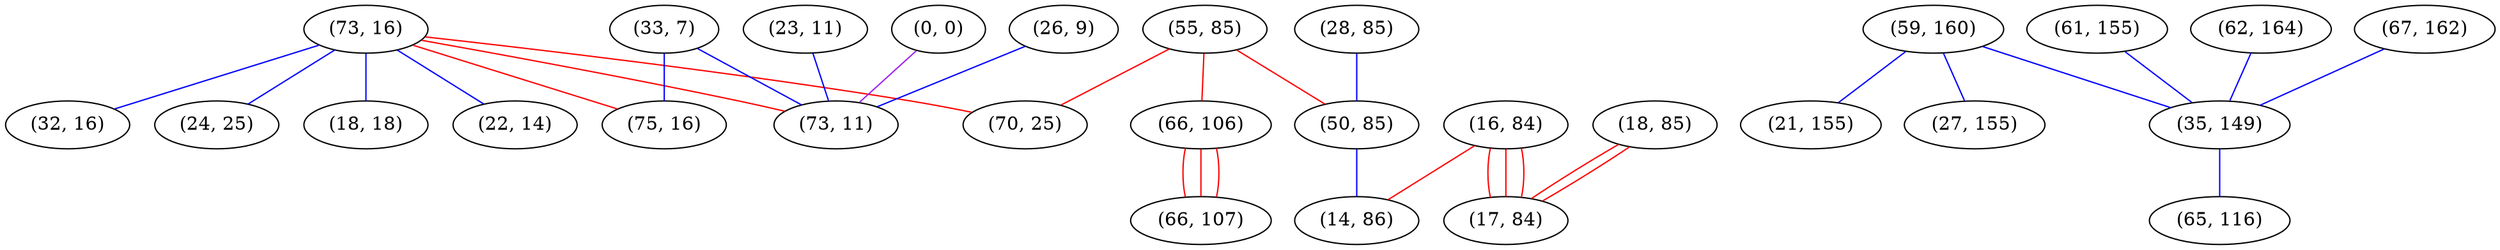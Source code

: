 graph "" {
"(73, 16)";
"(55, 85)";
"(33, 7)";
"(18, 85)";
"(22, 14)";
"(59, 160)";
"(21, 155)";
"(23, 11)";
"(66, 106)";
"(28, 85)";
"(32, 16)";
"(16, 84)";
"(50, 85)";
"(61, 155)";
"(75, 16)";
"(0, 0)";
"(66, 107)";
"(17, 84)";
"(26, 9)";
"(62, 164)";
"(14, 86)";
"(67, 162)";
"(35, 149)";
"(27, 155)";
"(24, 25)";
"(70, 25)";
"(73, 11)";
"(18, 18)";
"(65, 116)";
"(73, 16)" -- "(75, 16)"  [color=red, key=0, weight=1];
"(73, 16)" -- "(32, 16)"  [color=blue, key=0, weight=3];
"(73, 16)" -- "(22, 14)"  [color=blue, key=0, weight=3];
"(73, 16)" -- "(24, 25)"  [color=blue, key=0, weight=3];
"(73, 16)" -- "(70, 25)"  [color=red, key=0, weight=1];
"(73, 16)" -- "(73, 11)"  [color=red, key=0, weight=1];
"(73, 16)" -- "(18, 18)"  [color=blue, key=0, weight=3];
"(55, 85)" -- "(50, 85)"  [color=red, key=0, weight=1];
"(55, 85)" -- "(70, 25)"  [color=red, key=0, weight=1];
"(55, 85)" -- "(66, 106)"  [color=red, key=0, weight=1];
"(33, 7)" -- "(75, 16)"  [color=blue, key=0, weight=3];
"(33, 7)" -- "(73, 11)"  [color=blue, key=0, weight=3];
"(18, 85)" -- "(17, 84)"  [color=red, key=0, weight=1];
"(18, 85)" -- "(17, 84)"  [color=red, key=1, weight=1];
"(59, 160)" -- "(35, 149)"  [color=blue, key=0, weight=3];
"(59, 160)" -- "(27, 155)"  [color=blue, key=0, weight=3];
"(59, 160)" -- "(21, 155)"  [color=blue, key=0, weight=3];
"(23, 11)" -- "(73, 11)"  [color=blue, key=0, weight=3];
"(66, 106)" -- "(66, 107)"  [color=red, key=0, weight=1];
"(66, 106)" -- "(66, 107)"  [color=red, key=1, weight=1];
"(66, 106)" -- "(66, 107)"  [color=red, key=2, weight=1];
"(28, 85)" -- "(50, 85)"  [color=blue, key=0, weight=3];
"(16, 84)" -- "(17, 84)"  [color=red, key=0, weight=1];
"(16, 84)" -- "(17, 84)"  [color=red, key=1, weight=1];
"(16, 84)" -- "(17, 84)"  [color=red, key=2, weight=1];
"(16, 84)" -- "(14, 86)"  [color=red, key=0, weight=1];
"(50, 85)" -- "(14, 86)"  [color=blue, key=0, weight=3];
"(61, 155)" -- "(35, 149)"  [color=blue, key=0, weight=3];
"(0, 0)" -- "(73, 11)"  [color=purple, key=0, weight=4];
"(26, 9)" -- "(73, 11)"  [color=blue, key=0, weight=3];
"(62, 164)" -- "(35, 149)"  [color=blue, key=0, weight=3];
"(67, 162)" -- "(35, 149)"  [color=blue, key=0, weight=3];
"(35, 149)" -- "(65, 116)"  [color=blue, key=0, weight=3];
}

